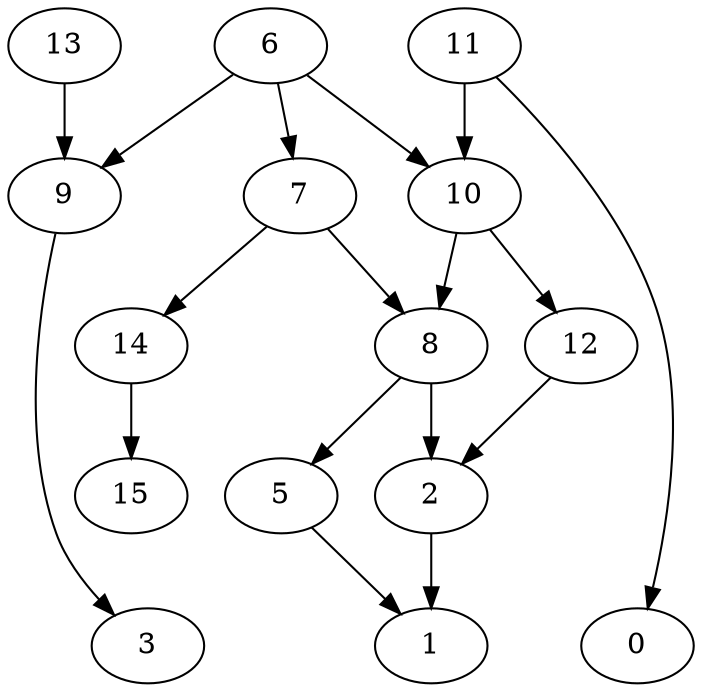 digraph G {
    2;
    1;
    6;
    7;
    9;
    10;
    8;
    14;
    3;
    12;
    11;
    0;
    13;
    5;
    15;
    2 -> 1 [weight=2];
    6 -> 7 [weight=0];
    6 -> 9 [weight=0];
    6 -> 10 [weight=0];
    7 -> 8 [weight=0];
    7 -> 14 [weight=0];
    9 -> 3 [weight=0];
    10 -> 8 [weight=0];
    10 -> 12 [weight=0];
    8 -> 2 [weight=2];
    8 -> 5 [weight=0];
    14 -> 15 [weight=0];
    12 -> 2 [weight=0];
    11 -> 10 [weight=1];
    11 -> 0 [weight=0];
    13 -> 9 [weight=2];
    5 -> 1 [weight=0];
}
